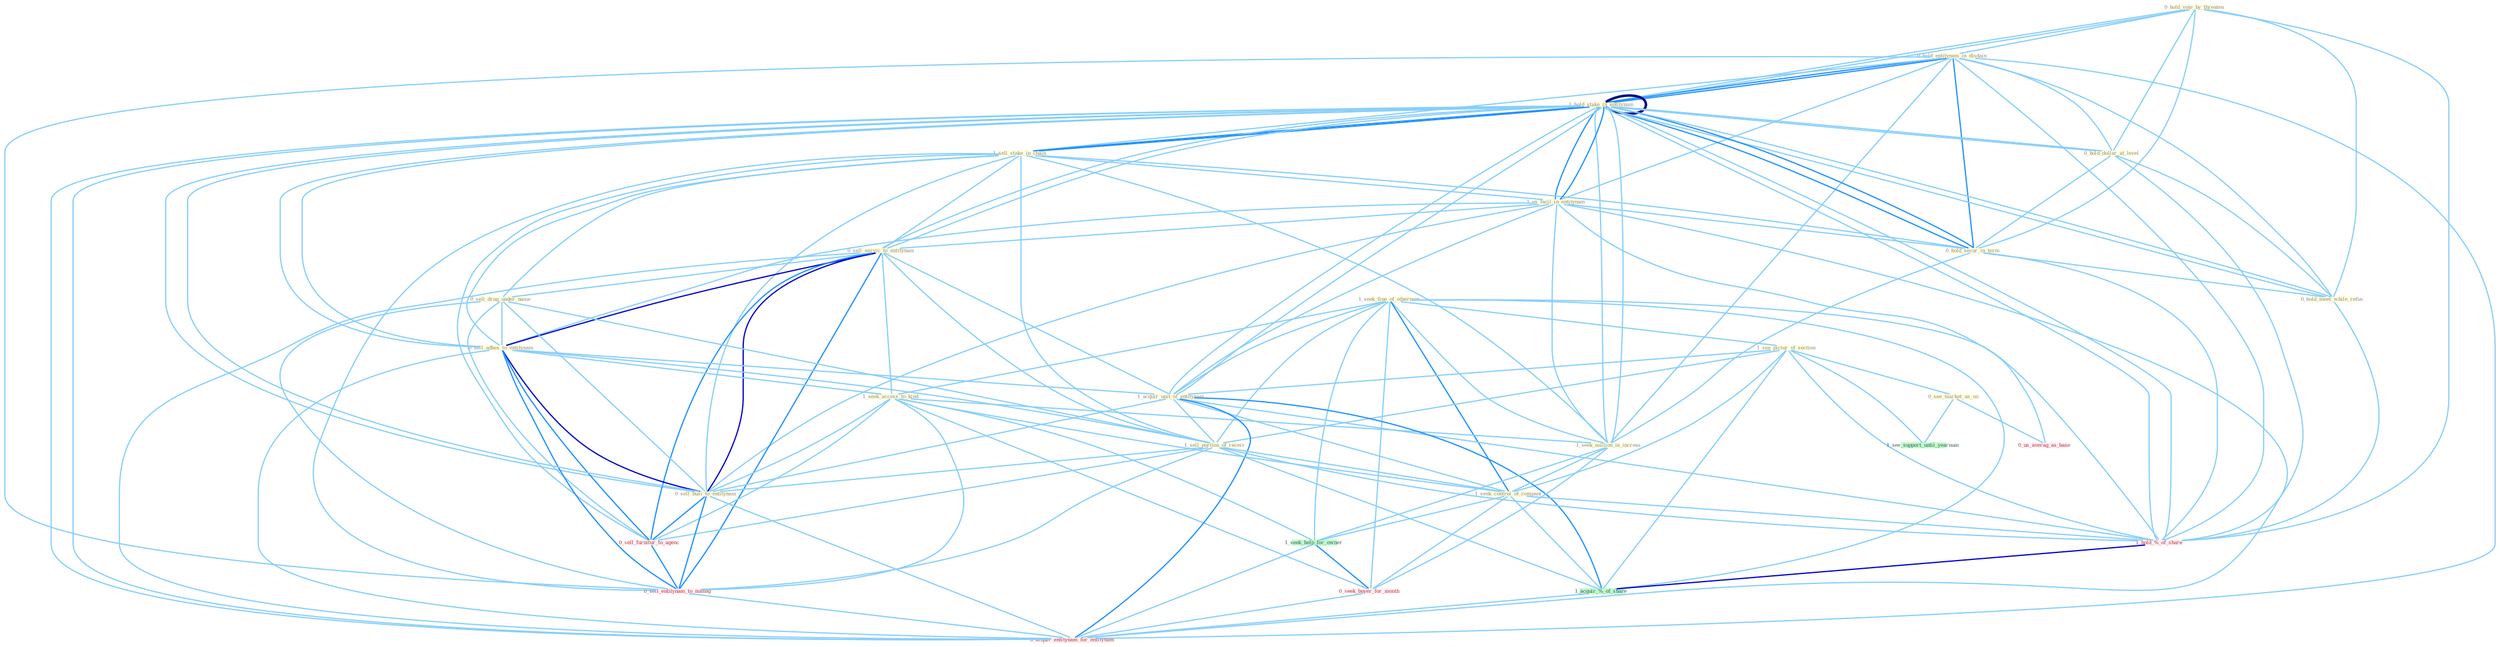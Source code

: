 Graph G{ 
    node
    [shape=polygon,style=filled,width=.5,height=.06,color="#BDFCC9",fixedsize=true,fontsize=4,
    fontcolor="#2f4f4f"];
    {node
    [color="#ffffe0", fontcolor="#8b7d6b"] "0_hold_vote_by_threaten " "0_hold_entitynam_in_disdain " "1_hold_stake_in_entitynam " "0_hold_dollar_at_level " "1_seek_fine_of_othernum " "1_sell_stake_in_chain " "1_us_facil_in_entitynam " "0_sell_servic_to_entitynam " "0_hold_secur_in_term " "1_see_pictur_of_section " "0_sell_drug_under_name " "0_sell_adhes_to_entitynam " "0_see_market_as_on " "0_hold_meet_while_refus " "1_seek_access_to_kind " "1_acquir_unit_of_entitynam " "1_sell_portion_of_receiv " "0_sell_busi_to_entitynam " "1_seek_million_in_increas " "1_seek_control_of_compani "}
{node [color="#fff0f5", fontcolor="#b22222"] "1_hold_%_of_share " "1_hold_stake_in_entitynam " "0_seek_buyer_for_month " "0_sell_furnitur_to_agenc " "0_us_averag_as_base " "0_sell_entitynam_to_manag " "0_acquir_entitynam_for_entitynam "}
edge [color="#B0E2FF"];

	"0_hold_vote_by_threaten " -- "0_hold_entitynam_in_disdain " [w="1", color="#87cefa" ];
	"0_hold_vote_by_threaten " -- "1_hold_stake_in_entitynam " [w="1", color="#87cefa" ];
	"0_hold_vote_by_threaten " -- "0_hold_dollar_at_level " [w="1", color="#87cefa" ];
	"0_hold_vote_by_threaten " -- "0_hold_secur_in_term " [w="1", color="#87cefa" ];
	"0_hold_vote_by_threaten " -- "0_hold_meet_while_refus " [w="1", color="#87cefa" ];
	"0_hold_vote_by_threaten " -- "1_hold_%_of_share " [w="1", color="#87cefa" ];
	"0_hold_vote_by_threaten " -- "1_hold_stake_in_entitynam " [w="1", color="#87cefa" ];
	"0_hold_entitynam_in_disdain " -- "1_hold_stake_in_entitynam " [w="2", color="#1e90ff" , len=0.8];
	"0_hold_entitynam_in_disdain " -- "0_hold_dollar_at_level " [w="1", color="#87cefa" ];
	"0_hold_entitynam_in_disdain " -- "1_sell_stake_in_chain " [w="1", color="#87cefa" ];
	"0_hold_entitynam_in_disdain " -- "1_us_facil_in_entitynam " [w="1", color="#87cefa" ];
	"0_hold_entitynam_in_disdain " -- "0_hold_secur_in_term " [w="2", color="#1e90ff" , len=0.8];
	"0_hold_entitynam_in_disdain " -- "0_hold_meet_while_refus " [w="1", color="#87cefa" ];
	"0_hold_entitynam_in_disdain " -- "1_seek_million_in_increas " [w="1", color="#87cefa" ];
	"0_hold_entitynam_in_disdain " -- "1_hold_%_of_share " [w="1", color="#87cefa" ];
	"0_hold_entitynam_in_disdain " -- "1_hold_stake_in_entitynam " [w="2", color="#1e90ff" , len=0.8];
	"0_hold_entitynam_in_disdain " -- "0_sell_entitynam_to_manag " [w="1", color="#87cefa" ];
	"0_hold_entitynam_in_disdain " -- "0_acquir_entitynam_for_entitynam " [w="1", color="#87cefa" ];
	"1_hold_stake_in_entitynam " -- "0_hold_dollar_at_level " [w="1", color="#87cefa" ];
	"1_hold_stake_in_entitynam " -- "1_sell_stake_in_chain " [w="2", color="#1e90ff" , len=0.8];
	"1_hold_stake_in_entitynam " -- "1_us_facil_in_entitynam " [w="2", color="#1e90ff" , len=0.8];
	"1_hold_stake_in_entitynam " -- "0_sell_servic_to_entitynam " [w="1", color="#87cefa" ];
	"1_hold_stake_in_entitynam " -- "0_hold_secur_in_term " [w="2", color="#1e90ff" , len=0.8];
	"1_hold_stake_in_entitynam " -- "0_sell_adhes_to_entitynam " [w="1", color="#87cefa" ];
	"1_hold_stake_in_entitynam " -- "0_hold_meet_while_refus " [w="1", color="#87cefa" ];
	"1_hold_stake_in_entitynam " -- "1_acquir_unit_of_entitynam " [w="1", color="#87cefa" ];
	"1_hold_stake_in_entitynam " -- "0_sell_busi_to_entitynam " [w="1", color="#87cefa" ];
	"1_hold_stake_in_entitynam " -- "1_seek_million_in_increas " [w="1", color="#87cefa" ];
	"1_hold_stake_in_entitynam " -- "1_hold_%_of_share " [w="1", color="#87cefa" ];
	"1_hold_stake_in_entitynam " -- "1_hold_stake_in_entitynam " [w="4", style=bold, color="#000080", len=0.4];
	"1_hold_stake_in_entitynam " -- "0_acquir_entitynam_for_entitynam " [w="1", color="#87cefa" ];
	"0_hold_dollar_at_level " -- "0_hold_secur_in_term " [w="1", color="#87cefa" ];
	"0_hold_dollar_at_level " -- "0_hold_meet_while_refus " [w="1", color="#87cefa" ];
	"0_hold_dollar_at_level " -- "1_hold_%_of_share " [w="1", color="#87cefa" ];
	"0_hold_dollar_at_level " -- "1_hold_stake_in_entitynam " [w="1", color="#87cefa" ];
	"1_seek_fine_of_othernum " -- "1_see_pictur_of_section " [w="1", color="#87cefa" ];
	"1_seek_fine_of_othernum " -- "1_seek_access_to_kind " [w="1", color="#87cefa" ];
	"1_seek_fine_of_othernum " -- "1_acquir_unit_of_entitynam " [w="1", color="#87cefa" ];
	"1_seek_fine_of_othernum " -- "1_sell_portion_of_receiv " [w="1", color="#87cefa" ];
	"1_seek_fine_of_othernum " -- "1_seek_million_in_increas " [w="1", color="#87cefa" ];
	"1_seek_fine_of_othernum " -- "1_seek_control_of_compani " [w="2", color="#1e90ff" , len=0.8];
	"1_seek_fine_of_othernum " -- "1_hold_%_of_share " [w="1", color="#87cefa" ];
	"1_seek_fine_of_othernum " -- "1_seek_help_for_owner " [w="1", color="#87cefa" ];
	"1_seek_fine_of_othernum " -- "0_seek_buyer_for_month " [w="1", color="#87cefa" ];
	"1_seek_fine_of_othernum " -- "1_acquir_%_of_share " [w="1", color="#87cefa" ];
	"1_sell_stake_in_chain " -- "1_us_facil_in_entitynam " [w="1", color="#87cefa" ];
	"1_sell_stake_in_chain " -- "0_sell_servic_to_entitynam " [w="1", color="#87cefa" ];
	"1_sell_stake_in_chain " -- "0_hold_secur_in_term " [w="1", color="#87cefa" ];
	"1_sell_stake_in_chain " -- "0_sell_drug_under_name " [w="1", color="#87cefa" ];
	"1_sell_stake_in_chain " -- "0_sell_adhes_to_entitynam " [w="1", color="#87cefa" ];
	"1_sell_stake_in_chain " -- "1_sell_portion_of_receiv " [w="1", color="#87cefa" ];
	"1_sell_stake_in_chain " -- "0_sell_busi_to_entitynam " [w="1", color="#87cefa" ];
	"1_sell_stake_in_chain " -- "1_seek_million_in_increas " [w="1", color="#87cefa" ];
	"1_sell_stake_in_chain " -- "1_hold_stake_in_entitynam " [w="2", color="#1e90ff" , len=0.8];
	"1_sell_stake_in_chain " -- "0_sell_furnitur_to_agenc " [w="1", color="#87cefa" ];
	"1_sell_stake_in_chain " -- "0_sell_entitynam_to_manag " [w="1", color="#87cefa" ];
	"1_us_facil_in_entitynam " -- "0_sell_servic_to_entitynam " [w="1", color="#87cefa" ];
	"1_us_facil_in_entitynam " -- "0_hold_secur_in_term " [w="1", color="#87cefa" ];
	"1_us_facil_in_entitynam " -- "0_sell_adhes_to_entitynam " [w="1", color="#87cefa" ];
	"1_us_facil_in_entitynam " -- "1_acquir_unit_of_entitynam " [w="1", color="#87cefa" ];
	"1_us_facil_in_entitynam " -- "0_sell_busi_to_entitynam " [w="1", color="#87cefa" ];
	"1_us_facil_in_entitynam " -- "1_seek_million_in_increas " [w="1", color="#87cefa" ];
	"1_us_facil_in_entitynam " -- "1_hold_stake_in_entitynam " [w="2", color="#1e90ff" , len=0.8];
	"1_us_facil_in_entitynam " -- "0_us_averag_as_base " [w="1", color="#87cefa" ];
	"1_us_facil_in_entitynam " -- "0_acquir_entitynam_for_entitynam " [w="1", color="#87cefa" ];
	"0_sell_servic_to_entitynam " -- "0_sell_drug_under_name " [w="1", color="#87cefa" ];
	"0_sell_servic_to_entitynam " -- "0_sell_adhes_to_entitynam " [w="3", color="#0000cd" , len=0.6];
	"0_sell_servic_to_entitynam " -- "1_seek_access_to_kind " [w="1", color="#87cefa" ];
	"0_sell_servic_to_entitynam " -- "1_acquir_unit_of_entitynam " [w="1", color="#87cefa" ];
	"0_sell_servic_to_entitynam " -- "1_sell_portion_of_receiv " [w="1", color="#87cefa" ];
	"0_sell_servic_to_entitynam " -- "0_sell_busi_to_entitynam " [w="3", color="#0000cd" , len=0.6];
	"0_sell_servic_to_entitynam " -- "1_hold_stake_in_entitynam " [w="1", color="#87cefa" ];
	"0_sell_servic_to_entitynam " -- "0_sell_furnitur_to_agenc " [w="2", color="#1e90ff" , len=0.8];
	"0_sell_servic_to_entitynam " -- "0_sell_entitynam_to_manag " [w="2", color="#1e90ff" , len=0.8];
	"0_sell_servic_to_entitynam " -- "0_acquir_entitynam_for_entitynam " [w="1", color="#87cefa" ];
	"0_hold_secur_in_term " -- "0_hold_meet_while_refus " [w="1", color="#87cefa" ];
	"0_hold_secur_in_term " -- "1_seek_million_in_increas " [w="1", color="#87cefa" ];
	"0_hold_secur_in_term " -- "1_hold_%_of_share " [w="1", color="#87cefa" ];
	"0_hold_secur_in_term " -- "1_hold_stake_in_entitynam " [w="2", color="#1e90ff" , len=0.8];
	"1_see_pictur_of_section " -- "0_see_market_as_on " [w="1", color="#87cefa" ];
	"1_see_pictur_of_section " -- "1_acquir_unit_of_entitynam " [w="1", color="#87cefa" ];
	"1_see_pictur_of_section " -- "1_sell_portion_of_receiv " [w="1", color="#87cefa" ];
	"1_see_pictur_of_section " -- "1_seek_control_of_compani " [w="1", color="#87cefa" ];
	"1_see_pictur_of_section " -- "1_hold_%_of_share " [w="1", color="#87cefa" ];
	"1_see_pictur_of_section " -- "1_acquir_%_of_share " [w="1", color="#87cefa" ];
	"1_see_pictur_of_section " -- "1_see_support_until_yearnum " [w="1", color="#87cefa" ];
	"0_sell_drug_under_name " -- "0_sell_adhes_to_entitynam " [w="1", color="#87cefa" ];
	"0_sell_drug_under_name " -- "1_sell_portion_of_receiv " [w="1", color="#87cefa" ];
	"0_sell_drug_under_name " -- "0_sell_busi_to_entitynam " [w="1", color="#87cefa" ];
	"0_sell_drug_under_name " -- "0_sell_furnitur_to_agenc " [w="1", color="#87cefa" ];
	"0_sell_drug_under_name " -- "0_sell_entitynam_to_manag " [w="1", color="#87cefa" ];
	"0_sell_adhes_to_entitynam " -- "1_seek_access_to_kind " [w="1", color="#87cefa" ];
	"0_sell_adhes_to_entitynam " -- "1_acquir_unit_of_entitynam " [w="1", color="#87cefa" ];
	"0_sell_adhes_to_entitynam " -- "1_sell_portion_of_receiv " [w="1", color="#87cefa" ];
	"0_sell_adhes_to_entitynam " -- "0_sell_busi_to_entitynam " [w="3", color="#0000cd" , len=0.6];
	"0_sell_adhes_to_entitynam " -- "1_hold_stake_in_entitynam " [w="1", color="#87cefa" ];
	"0_sell_adhes_to_entitynam " -- "0_sell_furnitur_to_agenc " [w="2", color="#1e90ff" , len=0.8];
	"0_sell_adhes_to_entitynam " -- "0_sell_entitynam_to_manag " [w="2", color="#1e90ff" , len=0.8];
	"0_sell_adhes_to_entitynam " -- "0_acquir_entitynam_for_entitynam " [w="1", color="#87cefa" ];
	"0_see_market_as_on " -- "1_see_support_until_yearnum " [w="1", color="#87cefa" ];
	"0_see_market_as_on " -- "0_us_averag_as_base " [w="1", color="#87cefa" ];
	"0_hold_meet_while_refus " -- "1_hold_%_of_share " [w="1", color="#87cefa" ];
	"0_hold_meet_while_refus " -- "1_hold_stake_in_entitynam " [w="1", color="#87cefa" ];
	"1_seek_access_to_kind " -- "0_sell_busi_to_entitynam " [w="1", color="#87cefa" ];
	"1_seek_access_to_kind " -- "1_seek_million_in_increas " [w="1", color="#87cefa" ];
	"1_seek_access_to_kind " -- "1_seek_control_of_compani " [w="1", color="#87cefa" ];
	"1_seek_access_to_kind " -- "1_seek_help_for_owner " [w="1", color="#87cefa" ];
	"1_seek_access_to_kind " -- "0_seek_buyer_for_month " [w="1", color="#87cefa" ];
	"1_seek_access_to_kind " -- "0_sell_furnitur_to_agenc " [w="1", color="#87cefa" ];
	"1_seek_access_to_kind " -- "0_sell_entitynam_to_manag " [w="1", color="#87cefa" ];
	"1_acquir_unit_of_entitynam " -- "1_sell_portion_of_receiv " [w="1", color="#87cefa" ];
	"1_acquir_unit_of_entitynam " -- "0_sell_busi_to_entitynam " [w="1", color="#87cefa" ];
	"1_acquir_unit_of_entitynam " -- "1_seek_control_of_compani " [w="1", color="#87cefa" ];
	"1_acquir_unit_of_entitynam " -- "1_hold_%_of_share " [w="1", color="#87cefa" ];
	"1_acquir_unit_of_entitynam " -- "1_hold_stake_in_entitynam " [w="1", color="#87cefa" ];
	"1_acquir_unit_of_entitynam " -- "1_acquir_%_of_share " [w="2", color="#1e90ff" , len=0.8];
	"1_acquir_unit_of_entitynam " -- "0_acquir_entitynam_for_entitynam " [w="2", color="#1e90ff" , len=0.8];
	"1_sell_portion_of_receiv " -- "0_sell_busi_to_entitynam " [w="1", color="#87cefa" ];
	"1_sell_portion_of_receiv " -- "1_seek_control_of_compani " [w="1", color="#87cefa" ];
	"1_sell_portion_of_receiv " -- "1_hold_%_of_share " [w="1", color="#87cefa" ];
	"1_sell_portion_of_receiv " -- "1_acquir_%_of_share " [w="1", color="#87cefa" ];
	"1_sell_portion_of_receiv " -- "0_sell_furnitur_to_agenc " [w="1", color="#87cefa" ];
	"1_sell_portion_of_receiv " -- "0_sell_entitynam_to_manag " [w="1", color="#87cefa" ];
	"0_sell_busi_to_entitynam " -- "1_hold_stake_in_entitynam " [w="1", color="#87cefa" ];
	"0_sell_busi_to_entitynam " -- "0_sell_furnitur_to_agenc " [w="2", color="#1e90ff" , len=0.8];
	"0_sell_busi_to_entitynam " -- "0_sell_entitynam_to_manag " [w="2", color="#1e90ff" , len=0.8];
	"0_sell_busi_to_entitynam " -- "0_acquir_entitynam_for_entitynam " [w="1", color="#87cefa" ];
	"1_seek_million_in_increas " -- "1_seek_control_of_compani " [w="1", color="#87cefa" ];
	"1_seek_million_in_increas " -- "1_hold_stake_in_entitynam " [w="1", color="#87cefa" ];
	"1_seek_million_in_increas " -- "1_seek_help_for_owner " [w="1", color="#87cefa" ];
	"1_seek_million_in_increas " -- "0_seek_buyer_for_month " [w="1", color="#87cefa" ];
	"1_seek_control_of_compani " -- "1_hold_%_of_share " [w="1", color="#87cefa" ];
	"1_seek_control_of_compani " -- "1_seek_help_for_owner " [w="1", color="#87cefa" ];
	"1_seek_control_of_compani " -- "0_seek_buyer_for_month " [w="1", color="#87cefa" ];
	"1_seek_control_of_compani " -- "1_acquir_%_of_share " [w="1", color="#87cefa" ];
	"1_hold_%_of_share " -- "1_hold_stake_in_entitynam " [w="1", color="#87cefa" ];
	"1_hold_%_of_share " -- "1_acquir_%_of_share " [w="3", color="#0000cd" , len=0.6];
	"1_hold_stake_in_entitynam " -- "0_acquir_entitynam_for_entitynam " [w="1", color="#87cefa" ];
	"1_seek_help_for_owner " -- "0_seek_buyer_for_month " [w="2", color="#1e90ff" , len=0.8];
	"1_seek_help_for_owner " -- "0_acquir_entitynam_for_entitynam " [w="1", color="#87cefa" ];
	"0_seek_buyer_for_month " -- "0_acquir_entitynam_for_entitynam " [w="1", color="#87cefa" ];
	"1_acquir_%_of_share " -- "0_acquir_entitynam_for_entitynam " [w="1", color="#87cefa" ];
	"0_sell_furnitur_to_agenc " -- "0_sell_entitynam_to_manag " [w="2", color="#1e90ff" , len=0.8];
	"0_sell_entitynam_to_manag " -- "0_acquir_entitynam_for_entitynam " [w="1", color="#87cefa" ];
}